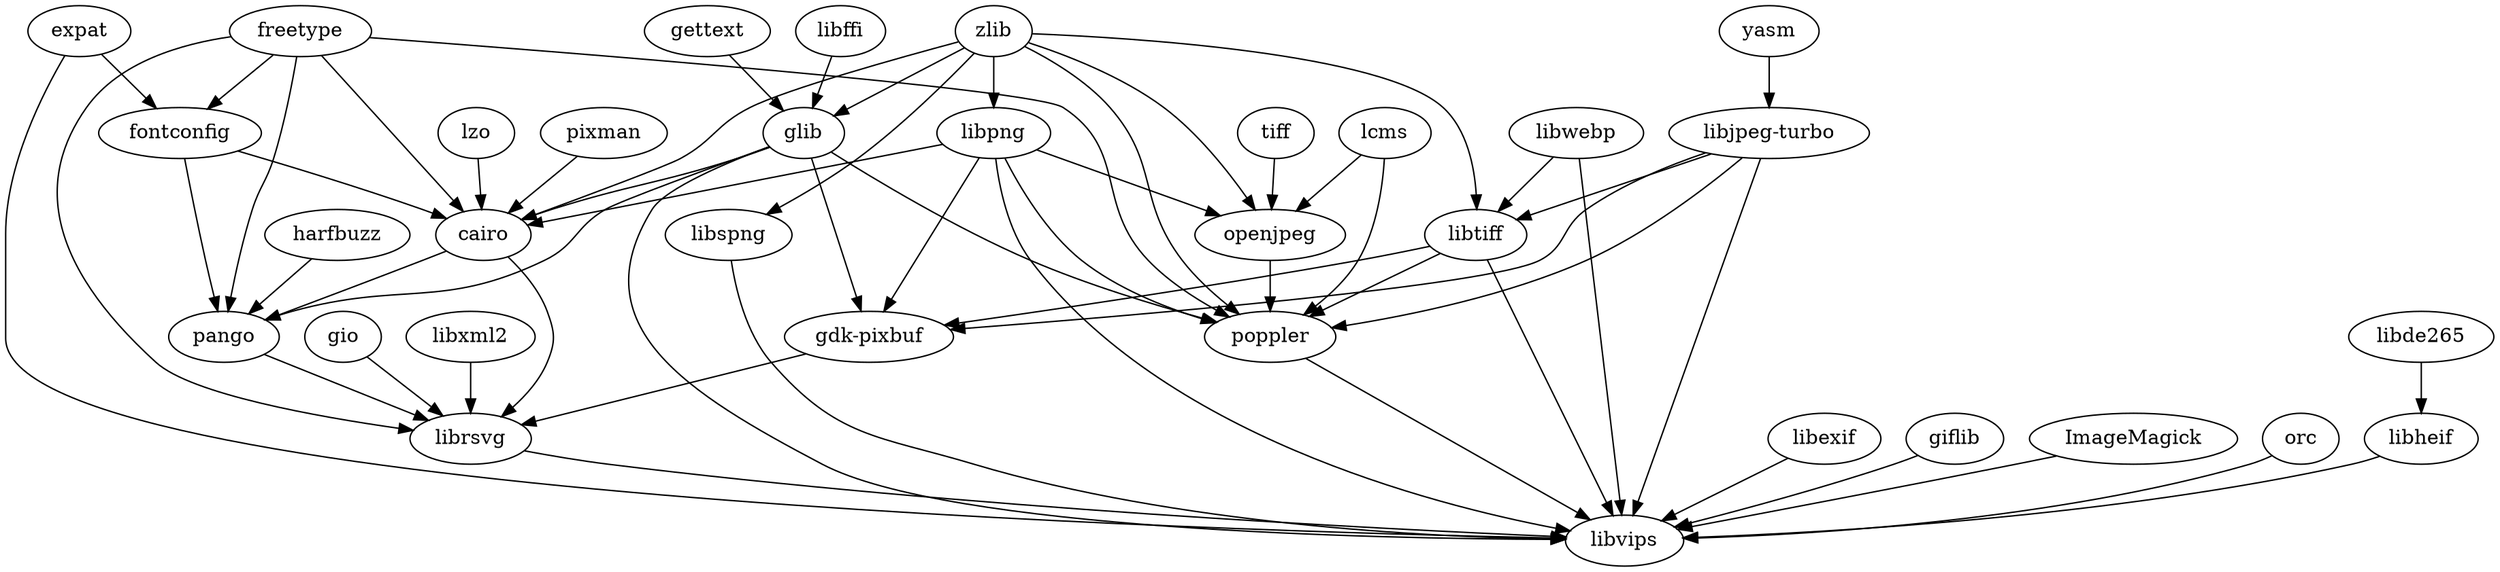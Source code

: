 digraph dep {
    "glib" -> "libvips"
    "expat" -> "libvips"

    "libjpeg-turbo" -> "libvips"
    "libexif" -> "libvips"
    "giflib" -> "libvips"
    "librsvg" -> "libvips"
    "poppler" -> "libvips"
    "libtiff" -> "libvips"
    "libspng" -> "libvips"
    "libpng" -> "libvips"
    "ImageMagick" -> "libvips"
    "orc" -> "libvips"
    "libwebp" -> "libvips"
    "libheif" -> "libvips"

    ////////////////////////////////////////////////////////////
    
    // glib
    "gettext" -> "glib"
    "libffi" -> "glib"
    "zlib" -> "glib"

    // expat

    // libjpeg-turbo
    "yasm" -> "libjpeg-turbo"

    // libexif

    // giflib

    // librsvg
    "cairo" -> "librsvg"
    "freetype" -> "librsvg"
    "gdk-pixbuf" -> "librsvg"
    "gio" -> "librsvg"
    "libxml2" -> "librsvg"
    "pango" -> "librsvg"

    // poppler
    "libjpeg-turbo" -> "poppler"
    "freetype" -> "poppler"
    "glib" -> "poppler"
    "openjpeg" -> "poppler"
    "lcms" -> "poppler"
    "libpng" -> "poppler"
    "libtiff" -> "poppler"
    "zlib" -> "poppler"

    // libtiff
    "zlib" -> "libtiff"
    "libjpeg-turbo" -> "libtiff"
    "libwebp" -> "libtiff"

    // libspng
    "zlib" -> "libspng"

    // libpng
    "zlib" -> "libpng"

    // ImageMagick

    // orc

    // libwebp

    // libheif
    "libde265" -> "libheif"

    ////////////////////////////////////////////////////////////

    // cairo
    "fontconfig" -> "cairo"
    "freetype" -> "cairo"
    "glib" -> "cairo"
    "libpng" -> "cairo"
    "pixman" -> "cairo"
    "zlib" -> "cairo"
    "lzo" -> "cairo"

    // freetype

    // gdk-pixbuf
    "glib" -> "gdk-pixbuf"
    "libpng" -> "gdk-pixbuf"
    "libjpeg-turbo" -> "gdk-pixbuf"
    "libtiff" -> "gdk-pixbuf"

    // gio

    // libxml2

    // pango
    "cairo" -> "pango"
    "fontconfig" -> "pango"
    "freetype" -> "pango"
    "glib" -> "pango"
    "harfbuzz" -> "pango"

    // openjpeg
    "lcms" -> "openjpeg"
    "libpng" -> "openjpeg"
    "tiff" -> "openjpeg"
    "zlib" -> "openjpeg"













    

    
    // pixman
    
    // fontconfig
    "expat" -> "fontconfig"
    "freetype" -> "fontconfig"
    
    

}
